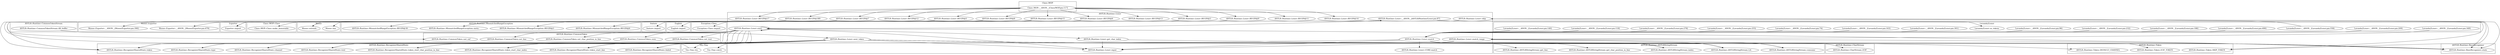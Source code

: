 digraph {
graph [overlap=false]
subgraph cluster_ANTLR_Runtime_RecognizerSharedState {
	label="ANTLR::Runtime::RecognizerSharedState";
	"ANTLR::Runtime::RecognizerSharedState::channel";
	"ANTLR::Runtime::RecognizerSharedState::type";
	"ANTLR::Runtime::RecognizerSharedState::text";
	"ANTLR::Runtime::RecognizerSharedState::token_start_char_position_in_line";
	"ANTLR::Runtime::RecognizerSharedState::failed";
	"ANTLR::Runtime::RecognizerSharedState::token_start_char_index";
	"ANTLR::Runtime::RecognizerSharedState::token_start_line";
	"ANTLR::Runtime::RecognizerSharedState::token";
}
subgraph cluster_ANTLR_Runtime_CharStream {
	label="ANTLR::Runtime::CharStream";
	"ANTLR::Runtime::CharStream::EOF";
}
subgraph cluster_English {
	label="English";
	"English::import";
}
subgraph cluster_Moose_Exporter {
	label="Moose::Exporter";
	"Moose::Exporter::__ANON__[Moose/Exporter.pm:479]";
	"Moose::Exporter::__ANON__[Moose/Exporter.pm:390]";
}
subgraph cluster_Class_MOP_Class {
	label="Class::MOP::Class";
	"Class::MOP::Class::make_immutable";
}
subgraph cluster_Class_MOP {
	label="Class::MOP";
	"Class::MOP::__ANON__[Class/MOP.pm:117]";
}
subgraph cluster_ANTLR_Runtime_Lexer {
	label="ANTLR::Runtime::Lexer";
	"ANTLR::Runtime::Lexer::skip";
	"ANTLR::Runtime::Lexer::get_char_index";
	"ANTLR::Runtime::Lexer::BEGIN@389";
	"ANTLR::Runtime::Lexer::BEGIN@7";
	"ANTLR::Runtime::Lexer::input";
	"ANTLR::Runtime::Lexer::match";
	"ANTLR::Runtime::Lexer::BEGIN@12";
	"ANTLR::Runtime::Lexer::BEGIN@15";
	"ANTLR::Runtime::Lexer::BEGIN@6";
	"ANTLR::Runtime::Lexer::CORE:match";
	"ANTLR::Runtime::Lexer::BEGIN@14";
	"ANTLR::Runtime::Lexer::next_token";
	"ANTLR::Runtime::Lexer::BEGIN@11";
	"ANTLR::Runtime::Lexer::__ANON__[ANTLR/Runtime/Lexer.pm:87]";
	"ANTLR::Runtime::Lexer::BEGIN@3";
	"ANTLR::Runtime::Lexer::BEGIN@8";
	"ANTLR::Runtime::Lexer::BEGIN@13";
	"ANTLR::Runtime::Lexer::emit";
	"ANTLR::Runtime::Lexer::BEGIN@5";
	"ANTLR::Runtime::Lexer::BEGIN@9";
	"ANTLR::Runtime::Lexer::BEGIN@17";
	"ANTLR::Runtime::Lexer::match_range";
}
subgraph cluster_Moose {
	label="Moose";
	"Moose::has";
	"Moose::extends";
}
subgraph cluster_Exporter {
	label="Exporter";
	"Exporter::import";
}
subgraph cluster_ANTLR_Runtime_Token {
	label="ANTLR::Runtime::Token";
	"ANTLR::Runtime::Token::EOF_TOKEN";
	"ANTLR::Runtime::Token::SKIP_TOKEN";
	"ANTLR::Runtime::Token::DEFAULT_CHANNEL";
}
subgraph cluster_ANTLR_Runtime_CommonToken {
	label="ANTLR::Runtime::CommonToken";
	"ANTLR::Runtime::CommonToken::set_line";
	"ANTLR::Runtime::CommonToken::set_text";
	"ANTLR::Runtime::CommonToken::new";
	"ANTLR::Runtime::CommonToken::not_eof";
	"ANTLR::Runtime::CommonToken::set_char_position_in_line";
}
subgraph cluster_feature {
	label="feature";
	"feature::import";
}
subgraph cluster_Try_Tiny {
	label="Try::Tiny";
	"Try::Tiny::catch";
	"Try::Tiny::try";
}
subgraph cluster_ANTLR_Runtime_MismatchedRangeException {
	label="ANTLR::Runtime::MismatchedRangeException";
	"ANTLR::Runtime::MismatchedRangeException::meta";
	"ANTLR::Runtime::MismatchedRangeException::BEGIN@30";
	"ANTLR::Runtime::MismatchedRangeException::BEGIN@6";
	"ANTLR::Runtime::MismatchedRangeException::BEGIN@3";
}
subgraph cluster_ANTLR_Runtime_CommonTokenStream {
	label="ANTLR::Runtime::CommonTokenStream";
	"ANTLR::Runtime::CommonTokenStream::fill_buffer";
}
subgraph cluster_ANTLR_Runtime_BaseRecognizer {
	label="ANTLR::Runtime::BaseRecognizer";
	"ANTLR::Runtime::BaseRecognizer::state";
}
subgraph cluster_Lavanda2Lexer {
	label="Lavanda2Lexer";
	"Lavanda2Lexer::__ANON__[Lavanda2Lexer.pm:140]";
	"Lavanda2Lexer::__ANON__[Lavanda2Lexer.pm:301]";
	"Lavanda2Lexer::__ANON__[Lavanda2Lexer.pm:558]";
	"Lavanda2Lexer::__ANON__[Lavanda2Lexer.pm:163]";
	"Lavanda2Lexer::__ANON__[Lavanda2Lexer.pm:74]";
	"Lavanda2Lexer::__ANON__[Lavanda2Lexer.pm:349]";
	"Lavanda2Lexer::__ANON__[Lavanda2Lexer.pm:490]";
	"Lavanda2Lexer::m_tokens";
	"Lavanda2Lexer::__ANON__[Lavanda2Lexer.pm:186]";
	"Lavanda2Lexer::__ANON__[Lavanda2Lexer.pm:232]";
	"Lavanda2Lexer::__ANON__[Lavanda2Lexer.pm:96]";
	"Lavanda2Lexer::__ANON__[Lavanda2Lexer.pm:255]";
	"Lavanda2Lexer::__ANON__[Lavanda2Lexer.pm:278]";
	"Lavanda2Lexer::__ANON__[Lavanda2Lexer.pm:118]";
	"Lavanda2Lexer::__ANON__[Lavanda2Lexer.pm:209]";
}
subgraph cluster_ANTLR_Runtime_ANTLRStringStream {
	label="ANTLR::Runtime::ANTLRStringStream";
	"ANTLR::Runtime::ANTLRStringStream::consume";
	"ANTLR::Runtime::ANTLRStringStream::index";
	"ANTLR::Runtime::ANTLRStringStream::LA";
	"ANTLR::Runtime::ANTLRStringStream::get_line";
	"ANTLR::Runtime::ANTLRStringStream::get_char_position_in_line";
}
subgraph cluster_Exception_Class {
	label="Exception::Class";
	"Exception::Class::import";
}
"Class::MOP::__ANON__[Class/MOP.pm:117]" -> "ANTLR::Runtime::Lexer::BEGIN@12";
"ANTLR::Runtime::Lexer::BEGIN@389" -> "Moose::Exporter::__ANON__[Moose/Exporter.pm:479]";
"Class::MOP::__ANON__[Class/MOP.pm:117]" -> "ANTLR::Runtime::Lexer::BEGIN@6";
"ANTLR::Runtime::Lexer::next_token" -> "Try::Tiny::try";
"ANTLR::Runtime::Lexer::BEGIN@15" -> "ANTLR::Runtime::MismatchedRangeException::BEGIN@3";
"ANTLR::Runtime::Lexer::next_token" -> "ANTLR::Runtime::RecognizerSharedState::token_start_line";
"ANTLR::Runtime::Lexer::emit" -> "ANTLR::Runtime::RecognizerSharedState::token_start_line";
"ANTLR::Runtime::Lexer::BEGIN@7" -> "Exporter::import";
"ANTLR::Runtime::Lexer::BEGIN@8" -> "Exporter::import";
"ANTLR::Runtime::Lexer::BEGIN@5" -> "Exporter::import";
"ANTLR::Runtime::Lexer::skip" -> "ANTLR::Runtime::Token::SKIP_TOKEN";
"ANTLR::Runtime::Lexer::__ANON__[ANTLR/Runtime/Lexer.pm:87]" -> "ANTLR::Runtime::Token::SKIP_TOKEN";
"ANTLR::Runtime::Lexer::BEGIN@15" -> "ANTLR::Runtime::MismatchedRangeException::BEGIN@30";
"ANTLR::Runtime::Lexer::emit" -> "ANTLR::Runtime::CommonToken::set_text";
"Class::MOP::__ANON__[Class/MOP.pm:117]" -> "ANTLR::Runtime::Lexer::BEGIN@7";
"ANTLR::Runtime::Lexer::next_token" -> "ANTLR::Runtime::Token::DEFAULT_CHANNEL";
"ANTLR::Runtime::Lexer::next_token" -> "ANTLR::Runtime::RecognizerSharedState::token_start_char_index";
"ANTLR::Runtime::Lexer::emit" -> "ANTLR::Runtime::RecognizerSharedState::token_start_char_index";
"ANTLR::Runtime::Lexer::next_token" -> "ANTLR::Runtime::RecognizerSharedState::channel";
"ANTLR::Runtime::Lexer::emit" -> "ANTLR::Runtime::RecognizerSharedState::channel";
"ANTLR::Runtime::Lexer::match_range" -> "ANTLR::Runtime::RecognizerSharedState::failed";
"ANTLR::Runtime::Lexer::match" -> "ANTLR::Runtime::RecognizerSharedState::failed";
"Class::MOP::__ANON__[Class/MOP.pm:117]" -> "ANTLR::Runtime::Lexer::BEGIN@3";
"ANTLR::Runtime::Lexer::BEGIN@15" -> "Moose::extends";
"Class::MOP::__ANON__[Class/MOP.pm:117]" -> "ANTLR::Runtime::Lexer::BEGIN@15";
"ANTLR::Runtime::Lexer::next_token" -> "ANTLR::Runtime::Token::EOF_TOKEN";
"ANTLR::Runtime::Lexer::next_token" -> "Try::Tiny::catch";
"ANTLR::Runtime::Lexer::emit" -> "ANTLR::Runtime::CommonToken::set_line";
"Class::MOP::__ANON__[Class/MOP.pm:117]" -> "ANTLR::Runtime::Lexer::BEGIN@389";
"Class::MOP::__ANON__[Class/MOP.pm:117]" -> "ANTLR::Runtime::Lexer::BEGIN@11";
"ANTLR::Runtime::Lexer::__ANON__[ANTLR/Runtime/Lexer.pm:87]" -> "Lavanda2Lexer::m_tokens";
"ANTLR::Runtime::Lexer::next_token" -> "ANTLR::Runtime::RecognizerSharedState::token_start_char_position_in_line";
"ANTLR::Runtime::Lexer::emit" -> "ANTLR::Runtime::RecognizerSharedState::token_start_char_position_in_line";
"ANTLR::Runtime::Lexer::next_token" -> "ANTLR::Runtime::ANTLRStringStream::get_line";
"Class::MOP::__ANON__[Class/MOP.pm:117]" -> "ANTLR::Runtime::Lexer::BEGIN@8";
"ANTLR::Runtime::Lexer::emit" -> "ANTLR::Runtime::RecognizerSharedState::type";
"Class::MOP::__ANON__[Class/MOP.pm:117]" -> "ANTLR::Runtime::Lexer::BEGIN@5";
"Lavanda2Lexer::__ANON__[Lavanda2Lexer.pm:301]" -> "ANTLR::Runtime::Lexer::match";
"Lavanda2Lexer::__ANON__[Lavanda2Lexer.pm:140]" -> "ANTLR::Runtime::Lexer::match";
"Lavanda2Lexer::__ANON__[Lavanda2Lexer.pm:163]" -> "ANTLR::Runtime::Lexer::match";
"Lavanda2Lexer::__ANON__[Lavanda2Lexer.pm:74]" -> "ANTLR::Runtime::Lexer::match";
"Lavanda2Lexer::__ANON__[Lavanda2Lexer.pm:490]" -> "ANTLR::Runtime::Lexer::match";
"Lavanda2Lexer::__ANON__[Lavanda2Lexer.pm:186]" -> "ANTLR::Runtime::Lexer::match";
"Lavanda2Lexer::__ANON__[Lavanda2Lexer.pm:232]" -> "ANTLR::Runtime::Lexer::match";
"Lavanda2Lexer::__ANON__[Lavanda2Lexer.pm:96]" -> "ANTLR::Runtime::Lexer::match";
"Lavanda2Lexer::__ANON__[Lavanda2Lexer.pm:255]" -> "ANTLR::Runtime::Lexer::match";
"Lavanda2Lexer::__ANON__[Lavanda2Lexer.pm:278]" -> "ANTLR::Runtime::Lexer::match";
"Lavanda2Lexer::__ANON__[Lavanda2Lexer.pm:118]" -> "ANTLR::Runtime::Lexer::match";
"Lavanda2Lexer::__ANON__[Lavanda2Lexer.pm:209]" -> "ANTLR::Runtime::Lexer::match";
"ANTLR::Runtime::Lexer::__ANON__[ANTLR/Runtime/Lexer.pm:87]" -> "ANTLR::Runtime::Lexer::emit";
"ANTLR::Runtime::Lexer::emit" -> "ANTLR::Runtime::Lexer::emit";
"Class::MOP::__ANON__[Class/MOP.pm:117]" -> "ANTLR::Runtime::Lexer::BEGIN@14";
"Class::MOP::__ANON__[Class/MOP.pm:117]" -> "ANTLR::Runtime::Lexer::BEGIN@9";
"ANTLR::Runtime::Lexer::BEGIN@15" -> "ANTLR::Runtime::MismatchedRangeException::meta";
"ANTLR::Runtime::Lexer::next_token" -> "ANTLR::Runtime::Lexer::input";
"ANTLR::Runtime::Lexer::get_char_index" -> "ANTLR::Runtime::Lexer::input";
"ANTLR::Runtime::Lexer::match_range" -> "ANTLR::Runtime::Lexer::input";
"ANTLR::Runtime::Lexer::match" -> "ANTLR::Runtime::Lexer::input";
"ANTLR::Runtime::Lexer::emit" -> "ANTLR::Runtime::Lexer::input";
"ANTLR::Runtime::Lexer::next_token" -> "ANTLR::Runtime::CharStream::EOF";
"ANTLR::Runtime::Lexer::next_token" -> "ANTLR::Runtime::ANTLRStringStream::LA";
"ANTLR::Runtime::Lexer::match_range" -> "ANTLR::Runtime::ANTLRStringStream::LA";
"ANTLR::Runtime::Lexer::match" -> "ANTLR::Runtime::ANTLRStringStream::LA";
"ANTLR::Runtime::Lexer::__ANON__[ANTLR/Runtime/Lexer.pm:87]" -> "ANTLR::Runtime::CommonToken::not_eof";
"ANTLR::Runtime::Lexer::next_token" -> "ANTLR::Runtime::ANTLRStringStream::get_char_position_in_line";
"ANTLR::Runtime::Lexer::skip" -> "ANTLR::Runtime::BaseRecognizer::state";
"ANTLR::Runtime::Lexer::match" -> "ANTLR::Runtime::BaseRecognizer::state";
"ANTLR::Runtime::Lexer::next_token" -> "ANTLR::Runtime::BaseRecognizer::state";
"ANTLR::Runtime::Lexer::__ANON__[ANTLR/Runtime/Lexer.pm:87]" -> "ANTLR::Runtime::BaseRecognizer::state";
"ANTLR::Runtime::Lexer::emit" -> "ANTLR::Runtime::BaseRecognizer::state";
"ANTLR::Runtime::Lexer::match_range" -> "ANTLR::Runtime::BaseRecognizer::state";
"Lavanda2Lexer::__ANON__[Lavanda2Lexer.pm:349]" -> "ANTLR::Runtime::Lexer::match_range";
"Lavanda2Lexer::__ANON__[Lavanda2Lexer.pm:558]" -> "ANTLR::Runtime::Lexer::skip";
"ANTLR::Runtime::Lexer::next_token" -> "ANTLR::Runtime::RecognizerSharedState::text";
"ANTLR::Runtime::Lexer::emit" -> "ANTLR::Runtime::RecognizerSharedState::text";
"ANTLR::Runtime::Lexer::BEGIN@15" -> "Class::MOP::Class::make_immutable";
"ANTLR::Runtime::Lexer::BEGIN@15" -> "Moose::has";
"Try::Tiny::try" -> "ANTLR::Runtime::Lexer::__ANON__[ANTLR/Runtime/Lexer.pm:87]";
"Class::MOP::__ANON__[Class/MOP.pm:117]" -> "ANTLR::Runtime::Lexer::BEGIN@13";
"ANTLR::Runtime::Lexer::BEGIN@17" -> "Moose::Exporter::__ANON__[Moose/Exporter.pm:390]";
"Class::MOP::__ANON__[Class/MOP.pm:117]" -> "ANTLR::Runtime::Lexer::BEGIN@17";
"ANTLR::Runtime::Lexer::BEGIN@15" -> "ANTLR::Runtime::MismatchedRangeException::BEGIN@6";
"ANTLR::Runtime::Lexer::BEGIN@9" -> "Exception::Class::import";
"ANTLR::Runtime::Lexer::match_range" -> "ANTLR::Runtime::ANTLRStringStream::consume";
"ANTLR::Runtime::Lexer::match" -> "ANTLR::Runtime::ANTLRStringStream::consume";
"ANTLR::Runtime::Lexer::next_token" -> "ANTLR::Runtime::ANTLRStringStream::index";
"ANTLR::Runtime::Lexer::get_char_index" -> "ANTLR::Runtime::ANTLRStringStream::index";
"ANTLR::Runtime::Lexer::BEGIN@6" -> "feature::import";
"ANTLR::Runtime::Lexer::skip" -> "ANTLR::Runtime::RecognizerSharedState::token";
"ANTLR::Runtime::Lexer::next_token" -> "ANTLR::Runtime::RecognizerSharedState::token";
"ANTLR::Runtime::Lexer::__ANON__[ANTLR/Runtime/Lexer.pm:87]" -> "ANTLR::Runtime::RecognizerSharedState::token";
"ANTLR::Runtime::Lexer::emit" -> "ANTLR::Runtime::RecognizerSharedState::token";
"ANTLR::Runtime::CommonTokenStream::fill_buffer" -> "ANTLR::Runtime::Lexer::next_token";
"ANTLR::Runtime::Lexer::emit" -> "ANTLR::Runtime::CommonToken::new";
"ANTLR::Runtime::Lexer::emit" -> "ANTLR::Runtime::Lexer::get_char_index";
"ANTLR::Runtime::Lexer::match" -> "ANTLR::Runtime::Lexer::CORE:match";
"ANTLR::Runtime::Lexer::emit" -> "ANTLR::Runtime::CommonToken::set_char_position_in_line";
"ANTLR::Runtime::Lexer::BEGIN@3" -> "English::import";
}

